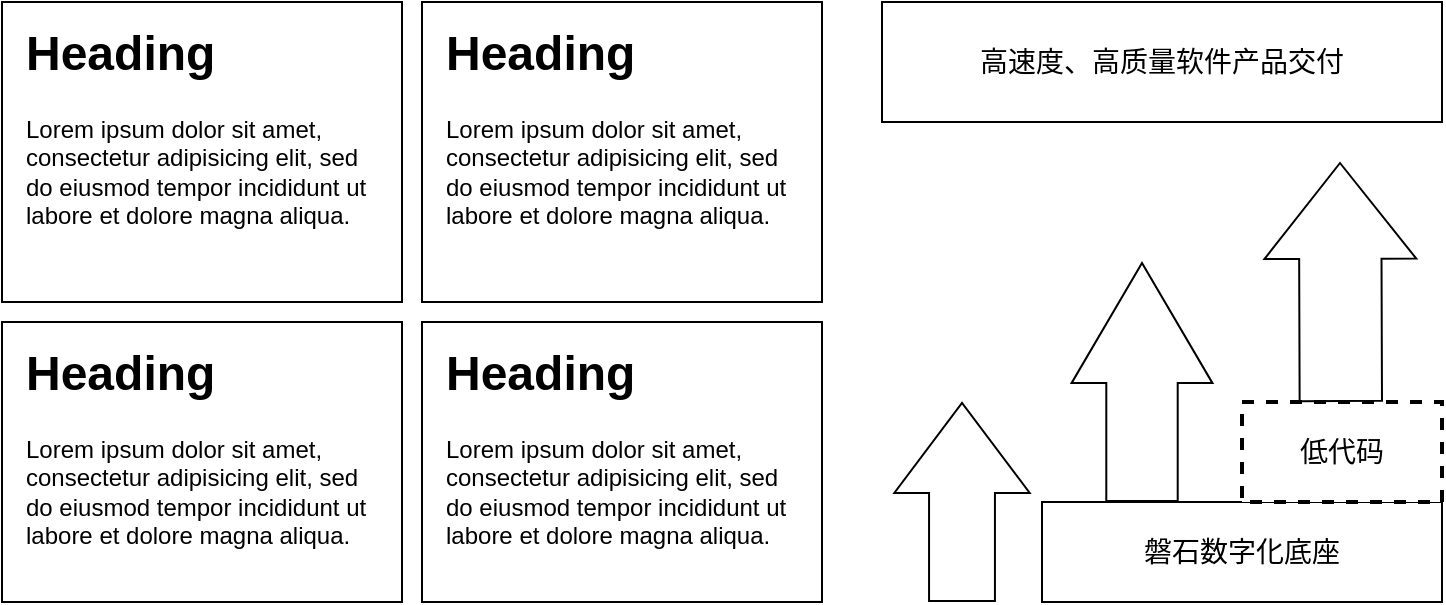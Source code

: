 <mxfile version="24.2.5" type="github">
  <diagram name="第 1 页" id="0f6YWzGwqrxqwguUAbRR">
    <mxGraphModel dx="1508" dy="858" grid="1" gridSize="10" guides="1" tooltips="1" connect="1" arrows="1" fold="1" page="1" pageScale="1" pageWidth="1169" pageHeight="827" math="0" shadow="0">
      <root>
        <mxCell id="0" />
        <mxCell id="1" parent="0" />
        <mxCell id="y6lOLosteKJweOoqQjkq-6" value="" style="rounded=0;whiteSpace=wrap;html=1;" vertex="1" parent="1">
          <mxGeometry x="120" y="170" width="200" height="150" as="geometry" />
        </mxCell>
        <mxCell id="y6lOLosteKJweOoqQjkq-7" value="" style="rounded=0;whiteSpace=wrap;html=1;" vertex="1" parent="1">
          <mxGeometry x="120" y="330" width="200" height="140" as="geometry" />
        </mxCell>
        <mxCell id="y6lOLosteKJweOoqQjkq-8" value="" style="rounded=0;whiteSpace=wrap;html=1;" vertex="1" parent="1">
          <mxGeometry x="330" y="170" width="200" height="150" as="geometry" />
        </mxCell>
        <mxCell id="y6lOLosteKJweOoqQjkq-9" value="" style="rounded=0;whiteSpace=wrap;html=1;" vertex="1" parent="1">
          <mxGeometry x="330" y="330" width="200" height="140" as="geometry" />
        </mxCell>
        <mxCell id="y6lOLosteKJweOoqQjkq-10" value="&lt;h1 style=&quot;margin-top: 0px;&quot;&gt;Heading&lt;/h1&gt;&lt;p&gt;Lorem ipsum dolor sit amet, consectetur adipisicing elit, sed do eiusmod tempor incididunt ut labore et dolore magna aliqua.&lt;/p&gt;" style="text;html=1;whiteSpace=wrap;overflow=hidden;rounded=0;" vertex="1" parent="1">
          <mxGeometry x="130" y="175" width="180" height="140" as="geometry" />
        </mxCell>
        <mxCell id="y6lOLosteKJweOoqQjkq-11" value="&lt;h1 style=&quot;margin-top: 0px;&quot;&gt;Heading&lt;/h1&gt;&lt;p&gt;Lorem ipsum dolor sit amet, consectetur adipisicing elit, sed do eiusmod tempor incididunt ut labore et dolore magna aliqua.&lt;/p&gt;" style="text;html=1;whiteSpace=wrap;overflow=hidden;rounded=0;" vertex="1" parent="1">
          <mxGeometry x="340" y="175" width="180" height="140" as="geometry" />
        </mxCell>
        <mxCell id="y6lOLosteKJweOoqQjkq-12" value="&lt;h1 style=&quot;margin-top: 0px;&quot;&gt;Heading&lt;/h1&gt;&lt;p&gt;Lorem ipsum dolor sit amet, consectetur adipisicing elit, sed do eiusmod tempor incididunt ut labore et dolore magna aliqua.&lt;/p&gt;" style="text;html=1;whiteSpace=wrap;overflow=hidden;rounded=0;" vertex="1" parent="1">
          <mxGeometry x="130" y="335" width="180" height="130" as="geometry" />
        </mxCell>
        <mxCell id="y6lOLosteKJweOoqQjkq-13" value="&lt;h1 style=&quot;margin-top: 0px;&quot;&gt;Heading&lt;/h1&gt;&lt;p&gt;Lorem ipsum dolor sit amet, consectetur adipisicing elit, sed do eiusmod tempor incididunt ut labore et dolore magna aliqua.&lt;/p&gt;" style="text;html=1;whiteSpace=wrap;overflow=hidden;rounded=0;" vertex="1" parent="1">
          <mxGeometry x="340" y="335" width="180" height="130" as="geometry" />
        </mxCell>
        <mxCell id="y6lOLosteKJweOoqQjkq-15" value="&lt;font style=&quot;font-size: 14px;&quot;&gt;高速度、高质量软件产品交付&lt;/font&gt;" style="rounded=0;whiteSpace=wrap;html=1;" vertex="1" parent="1">
          <mxGeometry x="560" y="170" width="280" height="60" as="geometry" />
        </mxCell>
        <mxCell id="y6lOLosteKJweOoqQjkq-16" value="&lt;font style=&quot;font-size: 14px;&quot;&gt;磐石数字化底座&lt;/font&gt;" style="rounded=0;whiteSpace=wrap;html=1;" vertex="1" parent="1">
          <mxGeometry x="640" y="420" width="200" height="50" as="geometry" />
        </mxCell>
        <mxCell id="y6lOLosteKJweOoqQjkq-17" value="" style="shape=flexArrow;endArrow=classic;html=1;rounded=0;endWidth=33.75;endSize=14.647;width=32.941;" edge="1" parent="1">
          <mxGeometry width="50" height="50" relative="1" as="geometry">
            <mxPoint x="600" y="470" as="sourcePoint" />
            <mxPoint x="600" y="370" as="targetPoint" />
            <Array as="points" />
          </mxGeometry>
        </mxCell>
        <mxCell id="y6lOLosteKJweOoqQjkq-18" value="&lt;font style=&quot;font-size: 14px;&quot;&gt;低代码&lt;/font&gt;" style="rounded=0;whiteSpace=wrap;html=1;dashed=1;strokeWidth=2;" vertex="1" parent="1">
          <mxGeometry x="740" y="370" width="100" height="50" as="geometry" />
        </mxCell>
        <mxCell id="y6lOLosteKJweOoqQjkq-19" value="" style="shape=flexArrow;endArrow=classic;html=1;rounded=0;endWidth=33.75;endSize=19.686;width=35.714;" edge="1" parent="1">
          <mxGeometry width="50" height="50" relative="1" as="geometry">
            <mxPoint x="690" y="420" as="sourcePoint" />
            <mxPoint x="690" y="300" as="targetPoint" />
            <Array as="points" />
          </mxGeometry>
        </mxCell>
        <mxCell id="y6lOLosteKJweOoqQjkq-20" value="" style="shape=flexArrow;endArrow=classic;html=1;rounded=0;endWidth=33.75;endSize=15.635;width=41.176;" edge="1" parent="1">
          <mxGeometry width="50" height="50" relative="1" as="geometry">
            <mxPoint x="789.41" y="370" as="sourcePoint" />
            <mxPoint x="789" y="250" as="targetPoint" />
            <Array as="points" />
          </mxGeometry>
        </mxCell>
      </root>
    </mxGraphModel>
  </diagram>
</mxfile>
